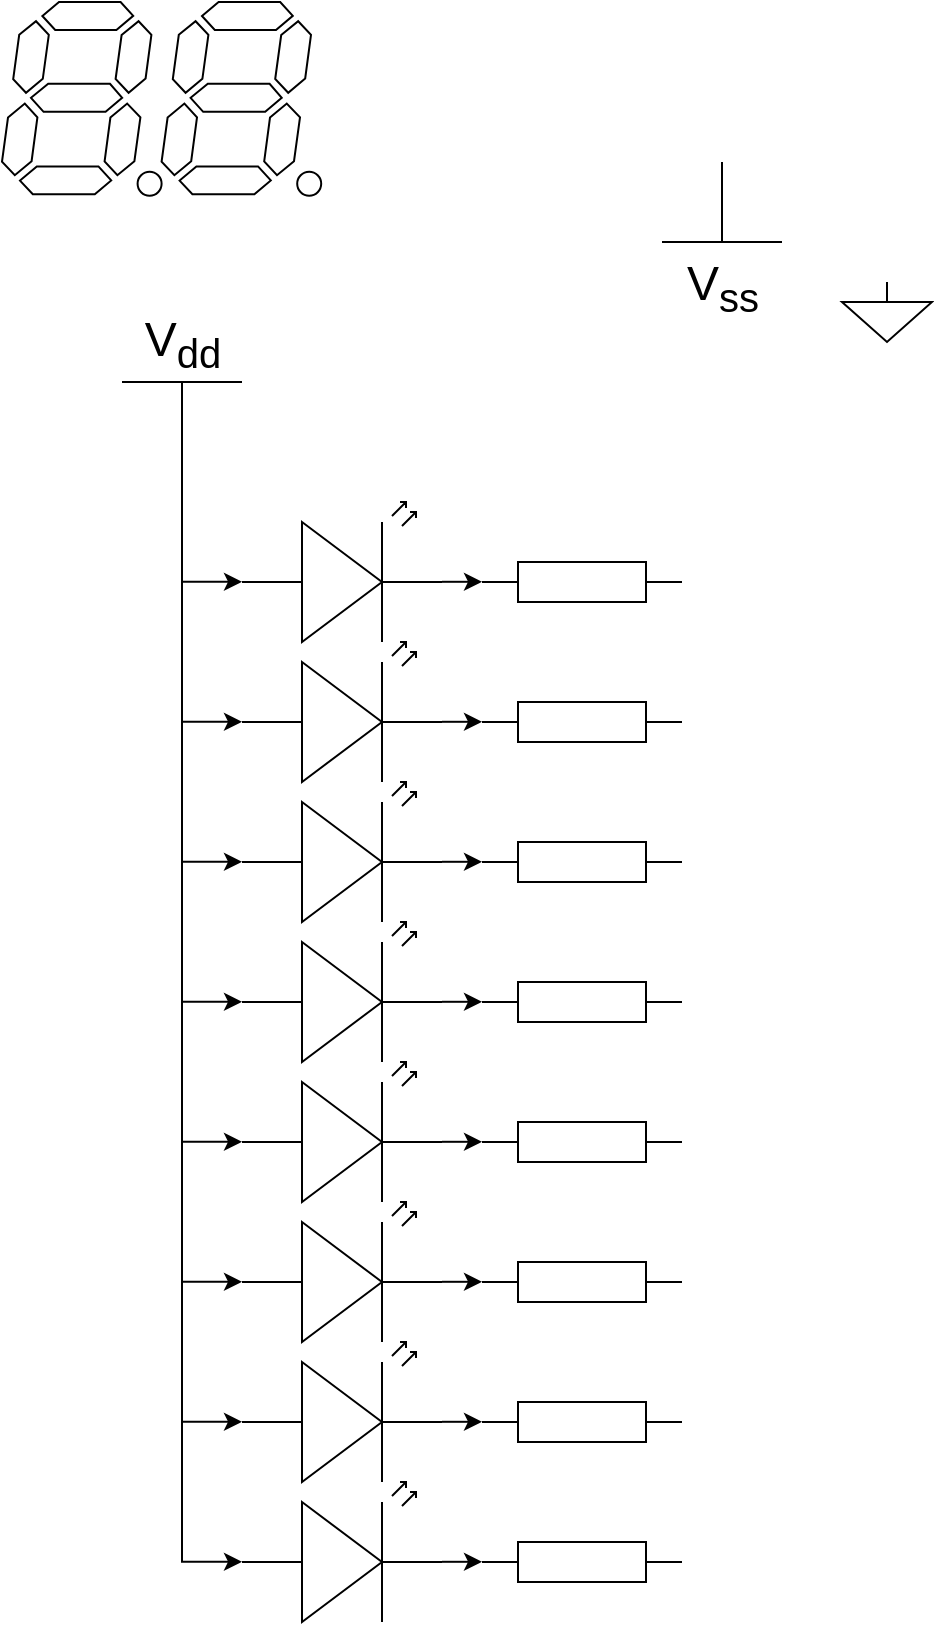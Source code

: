 <mxfile version="14.6.13" type="github">
  <diagram id="_PRZU0XzzUpSsAXzraQ3" name="Page-1">
    <mxGraphModel dx="948" dy="657" grid="1" gridSize="10" guides="1" tooltips="1" connect="1" arrows="1" fold="1" page="1" pageScale="1" pageWidth="827" pageHeight="1169" math="0" shadow="0">
      <root>
        <mxCell id="0" />
        <mxCell id="1" parent="0" />
        <mxCell id="AHo7o3ygnMQOapWnCPDM-3" value="" style="group" vertex="1" connectable="0" parent="1">
          <mxGeometry x="170" y="150" width="159.6" height="96.9" as="geometry" />
        </mxCell>
        <mxCell id="AHo7o3ygnMQOapWnCPDM-1" value="" style="verticalLabelPosition=bottom;shadow=0;dashed=0;align=center;html=1;verticalAlign=top;shape=mxgraph.electrical.opto_electronics.7_segment_display_with_dp;pointerEvents=1;" vertex="1" parent="AHo7o3ygnMQOapWnCPDM-3">
          <mxGeometry width="79.8" height="96.9" as="geometry" />
        </mxCell>
        <mxCell id="AHo7o3ygnMQOapWnCPDM-2" value="" style="verticalLabelPosition=bottom;shadow=0;dashed=0;align=center;html=1;verticalAlign=top;shape=mxgraph.electrical.opto_electronics.7_segment_display_with_dp;pointerEvents=1;" vertex="1" parent="AHo7o3ygnMQOapWnCPDM-3">
          <mxGeometry x="79.8" width="79.8" height="96.9" as="geometry" />
        </mxCell>
        <mxCell id="AHo7o3ygnMQOapWnCPDM-58" value="" style="pointerEvents=1;verticalLabelPosition=bottom;shadow=0;dashed=0;align=center;html=1;verticalAlign=top;shape=mxgraph.electrical.signal_sources.signal_ground;" vertex="1" parent="1">
          <mxGeometry x="590" y="290" width="45" height="30" as="geometry" />
        </mxCell>
        <mxCell id="AHo7o3ygnMQOapWnCPDM-59" value="V&lt;sub&gt;ss&lt;/sub&gt;" style="pointerEvents=1;verticalLabelPosition=bottom;shadow=0;dashed=0;align=center;html=1;verticalAlign=top;shape=mxgraph.electrical.signal_sources.vss2;fontSize=24;flipV=1;" vertex="1" parent="1">
          <mxGeometry x="500" y="230" width="60" height="40" as="geometry" />
        </mxCell>
        <mxCell id="AHo7o3ygnMQOapWnCPDM-121" style="edgeStyle=orthogonalEdgeStyle;rounded=0;orthogonalLoop=1;jettySize=auto;html=1;exitX=0.5;exitY=0;exitDx=0;exitDy=0;exitPerimeter=0;entryX=0;entryY=0.57;entryDx=0;entryDy=0;entryPerimeter=0;" edge="1" parent="1" source="AHo7o3ygnMQOapWnCPDM-60" target="AHo7o3ygnMQOapWnCPDM-99">
          <mxGeometry relative="1" as="geometry" />
        </mxCell>
        <mxCell id="AHo7o3ygnMQOapWnCPDM-122" style="edgeStyle=orthogonalEdgeStyle;rounded=0;orthogonalLoop=1;jettySize=auto;html=1;exitX=0.5;exitY=0;exitDx=0;exitDy=0;exitPerimeter=0;entryX=0;entryY=0.57;entryDx=0;entryDy=0;entryPerimeter=0;" edge="1" parent="1" source="AHo7o3ygnMQOapWnCPDM-60" target="AHo7o3ygnMQOapWnCPDM-95">
          <mxGeometry relative="1" as="geometry" />
        </mxCell>
        <mxCell id="AHo7o3ygnMQOapWnCPDM-124" style="edgeStyle=orthogonalEdgeStyle;rounded=0;orthogonalLoop=1;jettySize=auto;html=1;exitX=0.5;exitY=0;exitDx=0;exitDy=0;exitPerimeter=0;entryX=0;entryY=0.57;entryDx=0;entryDy=0;entryPerimeter=0;" edge="1" parent="1" source="AHo7o3ygnMQOapWnCPDM-60" target="AHo7o3ygnMQOapWnCPDM-89">
          <mxGeometry relative="1" as="geometry" />
        </mxCell>
        <mxCell id="AHo7o3ygnMQOapWnCPDM-125" style="edgeStyle=orthogonalEdgeStyle;rounded=0;orthogonalLoop=1;jettySize=auto;html=1;exitX=0.5;exitY=0;exitDx=0;exitDy=0;exitPerimeter=0;entryX=0;entryY=0.57;entryDx=0;entryDy=0;entryPerimeter=0;" edge="1" parent="1" source="AHo7o3ygnMQOapWnCPDM-60" target="AHo7o3ygnMQOapWnCPDM-74">
          <mxGeometry relative="1" as="geometry" />
        </mxCell>
        <mxCell id="AHo7o3ygnMQOapWnCPDM-126" style="edgeStyle=orthogonalEdgeStyle;rounded=0;orthogonalLoop=1;jettySize=auto;html=1;exitX=0.5;exitY=0;exitDx=0;exitDy=0;exitPerimeter=0;entryX=0;entryY=0.57;entryDx=0;entryDy=0;entryPerimeter=0;" edge="1" parent="1" source="AHo7o3ygnMQOapWnCPDM-60" target="AHo7o3ygnMQOapWnCPDM-119">
          <mxGeometry relative="1" as="geometry" />
        </mxCell>
        <mxCell id="AHo7o3ygnMQOapWnCPDM-127" style="edgeStyle=orthogonalEdgeStyle;rounded=0;orthogonalLoop=1;jettySize=auto;html=1;exitX=0.5;exitY=0;exitDx=0;exitDy=0;exitPerimeter=0;entryX=0;entryY=0.57;entryDx=0;entryDy=0;entryPerimeter=0;" edge="1" parent="1" source="AHo7o3ygnMQOapWnCPDM-60" target="AHo7o3ygnMQOapWnCPDM-115">
          <mxGeometry relative="1" as="geometry" />
        </mxCell>
        <mxCell id="AHo7o3ygnMQOapWnCPDM-128" style="edgeStyle=orthogonalEdgeStyle;rounded=0;orthogonalLoop=1;jettySize=auto;html=1;exitX=0.5;exitY=0;exitDx=0;exitDy=0;exitPerimeter=0;entryX=0;entryY=0.57;entryDx=0;entryDy=0;entryPerimeter=0;" edge="1" parent="1" source="AHo7o3ygnMQOapWnCPDM-60" target="AHo7o3ygnMQOapWnCPDM-110">
          <mxGeometry relative="1" as="geometry" />
        </mxCell>
        <mxCell id="AHo7o3ygnMQOapWnCPDM-129" style="edgeStyle=orthogonalEdgeStyle;rounded=0;orthogonalLoop=1;jettySize=auto;html=1;exitX=0.5;exitY=0;exitDx=0;exitDy=0;exitPerimeter=0;entryX=0;entryY=0.57;entryDx=0;entryDy=0;entryPerimeter=0;" edge="1" parent="1" source="AHo7o3ygnMQOapWnCPDM-60" target="AHo7o3ygnMQOapWnCPDM-106">
          <mxGeometry relative="1" as="geometry" />
        </mxCell>
        <mxCell id="AHo7o3ygnMQOapWnCPDM-60" value="V&lt;sub&gt;dd&lt;/sub&gt;" style="verticalLabelPosition=top;verticalAlign=bottom;shape=mxgraph.electrical.signal_sources.vdd;shadow=0;dashed=0;align=center;strokeWidth=1;fontSize=24;html=1;flipV=1;" vertex="1" parent="1">
          <mxGeometry x="230" y="340" width="60" height="40" as="geometry" />
        </mxCell>
        <mxCell id="AHo7o3ygnMQOapWnCPDM-120" value="" style="group" vertex="1" connectable="0" parent="1">
          <mxGeometry x="290" y="400" width="220" height="560" as="geometry" />
        </mxCell>
        <mxCell id="AHo7o3ygnMQOapWnCPDM-100" value="" style="group" vertex="1" connectable="0" parent="AHo7o3ygnMQOapWnCPDM-120">
          <mxGeometry y="280" width="220" height="280" as="geometry" />
        </mxCell>
        <mxCell id="AHo7o3ygnMQOapWnCPDM-90" value="" style="group" vertex="1" connectable="0" parent="AHo7o3ygnMQOapWnCPDM-100">
          <mxGeometry width="220" height="140" as="geometry" />
        </mxCell>
        <mxCell id="AHo7o3ygnMQOapWnCPDM-85" value="" style="group" vertex="1" connectable="0" parent="AHo7o3ygnMQOapWnCPDM-90">
          <mxGeometry width="220" height="70" as="geometry" />
        </mxCell>
        <mxCell id="AHo7o3ygnMQOapWnCPDM-73" value="" style="pointerEvents=1;verticalLabelPosition=bottom;shadow=0;dashed=0;align=center;html=1;verticalAlign=top;shape=mxgraph.electrical.resistors.resistor_1;" vertex="1" parent="AHo7o3ygnMQOapWnCPDM-85">
          <mxGeometry x="120" y="30" width="100" height="20" as="geometry" />
        </mxCell>
        <mxCell id="AHo7o3ygnMQOapWnCPDM-75" style="edgeStyle=orthogonalEdgeStyle;rounded=0;orthogonalLoop=1;jettySize=auto;html=1;exitX=1;exitY=0.57;exitDx=0;exitDy=0;exitPerimeter=0;entryX=0;entryY=0.5;entryDx=0;entryDy=0;entryPerimeter=0;" edge="1" parent="AHo7o3ygnMQOapWnCPDM-85" source="AHo7o3ygnMQOapWnCPDM-74" target="AHo7o3ygnMQOapWnCPDM-73">
          <mxGeometry relative="1" as="geometry" />
        </mxCell>
        <mxCell id="AHo7o3ygnMQOapWnCPDM-74" value="" style="verticalLabelPosition=bottom;shadow=0;dashed=0;align=center;html=1;verticalAlign=top;shape=mxgraph.electrical.opto_electronics.led_2;pointerEvents=1;" vertex="1" parent="AHo7o3ygnMQOapWnCPDM-85">
          <mxGeometry width="100" height="70" as="geometry" />
        </mxCell>
        <mxCell id="AHo7o3ygnMQOapWnCPDM-86" value="" style="group" vertex="1" connectable="0" parent="AHo7o3ygnMQOapWnCPDM-90">
          <mxGeometry y="70" width="220" height="70" as="geometry" />
        </mxCell>
        <mxCell id="AHo7o3ygnMQOapWnCPDM-87" value="" style="pointerEvents=1;verticalLabelPosition=bottom;shadow=0;dashed=0;align=center;html=1;verticalAlign=top;shape=mxgraph.electrical.resistors.resistor_1;" vertex="1" parent="AHo7o3ygnMQOapWnCPDM-86">
          <mxGeometry x="120" y="30" width="100" height="20" as="geometry" />
        </mxCell>
        <mxCell id="AHo7o3ygnMQOapWnCPDM-88" style="edgeStyle=orthogonalEdgeStyle;rounded=0;orthogonalLoop=1;jettySize=auto;html=1;exitX=1;exitY=0.57;exitDx=0;exitDy=0;exitPerimeter=0;entryX=0;entryY=0.5;entryDx=0;entryDy=0;entryPerimeter=0;" edge="1" parent="AHo7o3ygnMQOapWnCPDM-86" source="AHo7o3ygnMQOapWnCPDM-89" target="AHo7o3ygnMQOapWnCPDM-87">
          <mxGeometry relative="1" as="geometry" />
        </mxCell>
        <mxCell id="AHo7o3ygnMQOapWnCPDM-89" value="" style="verticalLabelPosition=bottom;shadow=0;dashed=0;align=center;html=1;verticalAlign=top;shape=mxgraph.electrical.opto_electronics.led_2;pointerEvents=1;" vertex="1" parent="AHo7o3ygnMQOapWnCPDM-86">
          <mxGeometry width="100" height="70" as="geometry" />
        </mxCell>
        <mxCell id="AHo7o3ygnMQOapWnCPDM-91" value="" style="group" vertex="1" connectable="0" parent="AHo7o3ygnMQOapWnCPDM-100">
          <mxGeometry y="140" width="220" height="140" as="geometry" />
        </mxCell>
        <mxCell id="AHo7o3ygnMQOapWnCPDM-92" value="" style="group" vertex="1" connectable="0" parent="AHo7o3ygnMQOapWnCPDM-91">
          <mxGeometry width="220" height="70" as="geometry" />
        </mxCell>
        <mxCell id="AHo7o3ygnMQOapWnCPDM-93" value="" style="pointerEvents=1;verticalLabelPosition=bottom;shadow=0;dashed=0;align=center;html=1;verticalAlign=top;shape=mxgraph.electrical.resistors.resistor_1;" vertex="1" parent="AHo7o3ygnMQOapWnCPDM-92">
          <mxGeometry x="120" y="30" width="100" height="20" as="geometry" />
        </mxCell>
        <mxCell id="AHo7o3ygnMQOapWnCPDM-94" style="edgeStyle=orthogonalEdgeStyle;rounded=0;orthogonalLoop=1;jettySize=auto;html=1;exitX=1;exitY=0.57;exitDx=0;exitDy=0;exitPerimeter=0;entryX=0;entryY=0.5;entryDx=0;entryDy=0;entryPerimeter=0;" edge="1" parent="AHo7o3ygnMQOapWnCPDM-92" source="AHo7o3ygnMQOapWnCPDM-95" target="AHo7o3ygnMQOapWnCPDM-93">
          <mxGeometry relative="1" as="geometry" />
        </mxCell>
        <mxCell id="AHo7o3ygnMQOapWnCPDM-95" value="" style="verticalLabelPosition=bottom;shadow=0;dashed=0;align=center;html=1;verticalAlign=top;shape=mxgraph.electrical.opto_electronics.led_2;pointerEvents=1;" vertex="1" parent="AHo7o3ygnMQOapWnCPDM-92">
          <mxGeometry width="100" height="70" as="geometry" />
        </mxCell>
        <mxCell id="AHo7o3ygnMQOapWnCPDM-96" value="" style="group" vertex="1" connectable="0" parent="AHo7o3ygnMQOapWnCPDM-91">
          <mxGeometry y="70" width="220" height="70" as="geometry" />
        </mxCell>
        <mxCell id="AHo7o3ygnMQOapWnCPDM-97" value="" style="pointerEvents=1;verticalLabelPosition=bottom;shadow=0;dashed=0;align=center;html=1;verticalAlign=top;shape=mxgraph.electrical.resistors.resistor_1;" vertex="1" parent="AHo7o3ygnMQOapWnCPDM-96">
          <mxGeometry x="120" y="30" width="100" height="20" as="geometry" />
        </mxCell>
        <mxCell id="AHo7o3ygnMQOapWnCPDM-98" style="edgeStyle=orthogonalEdgeStyle;rounded=0;orthogonalLoop=1;jettySize=auto;html=1;exitX=1;exitY=0.57;exitDx=0;exitDy=0;exitPerimeter=0;entryX=0;entryY=0.5;entryDx=0;entryDy=0;entryPerimeter=0;" edge="1" parent="AHo7o3ygnMQOapWnCPDM-96" source="AHo7o3ygnMQOapWnCPDM-99" target="AHo7o3ygnMQOapWnCPDM-97">
          <mxGeometry relative="1" as="geometry" />
        </mxCell>
        <mxCell id="AHo7o3ygnMQOapWnCPDM-99" value="" style="verticalLabelPosition=bottom;shadow=0;dashed=0;align=center;html=1;verticalAlign=top;shape=mxgraph.electrical.opto_electronics.led_2;pointerEvents=1;" vertex="1" parent="AHo7o3ygnMQOapWnCPDM-96">
          <mxGeometry width="100" height="70" as="geometry" />
        </mxCell>
        <mxCell id="AHo7o3ygnMQOapWnCPDM-101" value="" style="group" vertex="1" connectable="0" parent="AHo7o3ygnMQOapWnCPDM-120">
          <mxGeometry width="220" height="280" as="geometry" />
        </mxCell>
        <mxCell id="AHo7o3ygnMQOapWnCPDM-102" value="" style="group" vertex="1" connectable="0" parent="AHo7o3ygnMQOapWnCPDM-101">
          <mxGeometry width="220" height="140" as="geometry" />
        </mxCell>
        <mxCell id="AHo7o3ygnMQOapWnCPDM-103" value="" style="group" vertex="1" connectable="0" parent="AHo7o3ygnMQOapWnCPDM-102">
          <mxGeometry width="220" height="70" as="geometry" />
        </mxCell>
        <mxCell id="AHo7o3ygnMQOapWnCPDM-104" value="" style="pointerEvents=1;verticalLabelPosition=bottom;shadow=0;dashed=0;align=center;html=1;verticalAlign=top;shape=mxgraph.electrical.resistors.resistor_1;" vertex="1" parent="AHo7o3ygnMQOapWnCPDM-103">
          <mxGeometry x="120" y="30" width="100" height="20" as="geometry" />
        </mxCell>
        <mxCell id="AHo7o3ygnMQOapWnCPDM-105" style="edgeStyle=orthogonalEdgeStyle;rounded=0;orthogonalLoop=1;jettySize=auto;html=1;exitX=1;exitY=0.57;exitDx=0;exitDy=0;exitPerimeter=0;entryX=0;entryY=0.5;entryDx=0;entryDy=0;entryPerimeter=0;" edge="1" parent="AHo7o3ygnMQOapWnCPDM-103" source="AHo7o3ygnMQOapWnCPDM-106" target="AHo7o3ygnMQOapWnCPDM-104">
          <mxGeometry relative="1" as="geometry" />
        </mxCell>
        <mxCell id="AHo7o3ygnMQOapWnCPDM-106" value="" style="verticalLabelPosition=bottom;shadow=0;dashed=0;align=center;html=1;verticalAlign=top;shape=mxgraph.electrical.opto_electronics.led_2;pointerEvents=1;" vertex="1" parent="AHo7o3ygnMQOapWnCPDM-103">
          <mxGeometry width="100" height="70" as="geometry" />
        </mxCell>
        <mxCell id="AHo7o3ygnMQOapWnCPDM-107" value="" style="group" vertex="1" connectable="0" parent="AHo7o3ygnMQOapWnCPDM-102">
          <mxGeometry y="70" width="220" height="70" as="geometry" />
        </mxCell>
        <mxCell id="AHo7o3ygnMQOapWnCPDM-108" value="" style="pointerEvents=1;verticalLabelPosition=bottom;shadow=0;dashed=0;align=center;html=1;verticalAlign=top;shape=mxgraph.electrical.resistors.resistor_1;" vertex="1" parent="AHo7o3ygnMQOapWnCPDM-107">
          <mxGeometry x="120" y="30" width="100" height="20" as="geometry" />
        </mxCell>
        <mxCell id="AHo7o3ygnMQOapWnCPDM-109" style="edgeStyle=orthogonalEdgeStyle;rounded=0;orthogonalLoop=1;jettySize=auto;html=1;exitX=1;exitY=0.57;exitDx=0;exitDy=0;exitPerimeter=0;entryX=0;entryY=0.5;entryDx=0;entryDy=0;entryPerimeter=0;" edge="1" parent="AHo7o3ygnMQOapWnCPDM-107" source="AHo7o3ygnMQOapWnCPDM-110" target="AHo7o3ygnMQOapWnCPDM-108">
          <mxGeometry relative="1" as="geometry" />
        </mxCell>
        <mxCell id="AHo7o3ygnMQOapWnCPDM-110" value="" style="verticalLabelPosition=bottom;shadow=0;dashed=0;align=center;html=1;verticalAlign=top;shape=mxgraph.electrical.opto_electronics.led_2;pointerEvents=1;" vertex="1" parent="AHo7o3ygnMQOapWnCPDM-107">
          <mxGeometry width="100" height="70" as="geometry" />
        </mxCell>
        <mxCell id="AHo7o3ygnMQOapWnCPDM-111" value="" style="group" vertex="1" connectable="0" parent="AHo7o3ygnMQOapWnCPDM-101">
          <mxGeometry y="140" width="220" height="140" as="geometry" />
        </mxCell>
        <mxCell id="AHo7o3ygnMQOapWnCPDM-112" value="" style="group" vertex="1" connectable="0" parent="AHo7o3ygnMQOapWnCPDM-111">
          <mxGeometry width="220" height="70" as="geometry" />
        </mxCell>
        <mxCell id="AHo7o3ygnMQOapWnCPDM-113" value="" style="pointerEvents=1;verticalLabelPosition=bottom;shadow=0;dashed=0;align=center;html=1;verticalAlign=top;shape=mxgraph.electrical.resistors.resistor_1;" vertex="1" parent="AHo7o3ygnMQOapWnCPDM-112">
          <mxGeometry x="120" y="30" width="100" height="20" as="geometry" />
        </mxCell>
        <mxCell id="AHo7o3ygnMQOapWnCPDM-114" style="edgeStyle=orthogonalEdgeStyle;rounded=0;orthogonalLoop=1;jettySize=auto;html=1;exitX=1;exitY=0.57;exitDx=0;exitDy=0;exitPerimeter=0;entryX=0;entryY=0.5;entryDx=0;entryDy=0;entryPerimeter=0;" edge="1" parent="AHo7o3ygnMQOapWnCPDM-112" source="AHo7o3ygnMQOapWnCPDM-115" target="AHo7o3ygnMQOapWnCPDM-113">
          <mxGeometry relative="1" as="geometry" />
        </mxCell>
        <mxCell id="AHo7o3ygnMQOapWnCPDM-115" value="" style="verticalLabelPosition=bottom;shadow=0;dashed=0;align=center;html=1;verticalAlign=top;shape=mxgraph.electrical.opto_electronics.led_2;pointerEvents=1;" vertex="1" parent="AHo7o3ygnMQOapWnCPDM-112">
          <mxGeometry width="100" height="70" as="geometry" />
        </mxCell>
        <mxCell id="AHo7o3ygnMQOapWnCPDM-116" value="" style="group" vertex="1" connectable="0" parent="AHo7o3ygnMQOapWnCPDM-111">
          <mxGeometry y="70" width="220" height="70" as="geometry" />
        </mxCell>
        <mxCell id="AHo7o3ygnMQOapWnCPDM-117" value="" style="pointerEvents=1;verticalLabelPosition=bottom;shadow=0;dashed=0;align=center;html=1;verticalAlign=top;shape=mxgraph.electrical.resistors.resistor_1;" vertex="1" parent="AHo7o3ygnMQOapWnCPDM-116">
          <mxGeometry x="120" y="30" width="100" height="20" as="geometry" />
        </mxCell>
        <mxCell id="AHo7o3ygnMQOapWnCPDM-118" style="edgeStyle=orthogonalEdgeStyle;rounded=0;orthogonalLoop=1;jettySize=auto;html=1;exitX=1;exitY=0.57;exitDx=0;exitDy=0;exitPerimeter=0;entryX=0;entryY=0.5;entryDx=0;entryDy=0;entryPerimeter=0;" edge="1" parent="AHo7o3ygnMQOapWnCPDM-116" source="AHo7o3ygnMQOapWnCPDM-119" target="AHo7o3ygnMQOapWnCPDM-117">
          <mxGeometry relative="1" as="geometry" />
        </mxCell>
        <mxCell id="AHo7o3ygnMQOapWnCPDM-119" value="" style="verticalLabelPosition=bottom;shadow=0;dashed=0;align=center;html=1;verticalAlign=top;shape=mxgraph.electrical.opto_electronics.led_2;pointerEvents=1;" vertex="1" parent="AHo7o3ygnMQOapWnCPDM-116">
          <mxGeometry width="100" height="70" as="geometry" />
        </mxCell>
      </root>
    </mxGraphModel>
  </diagram>
</mxfile>
